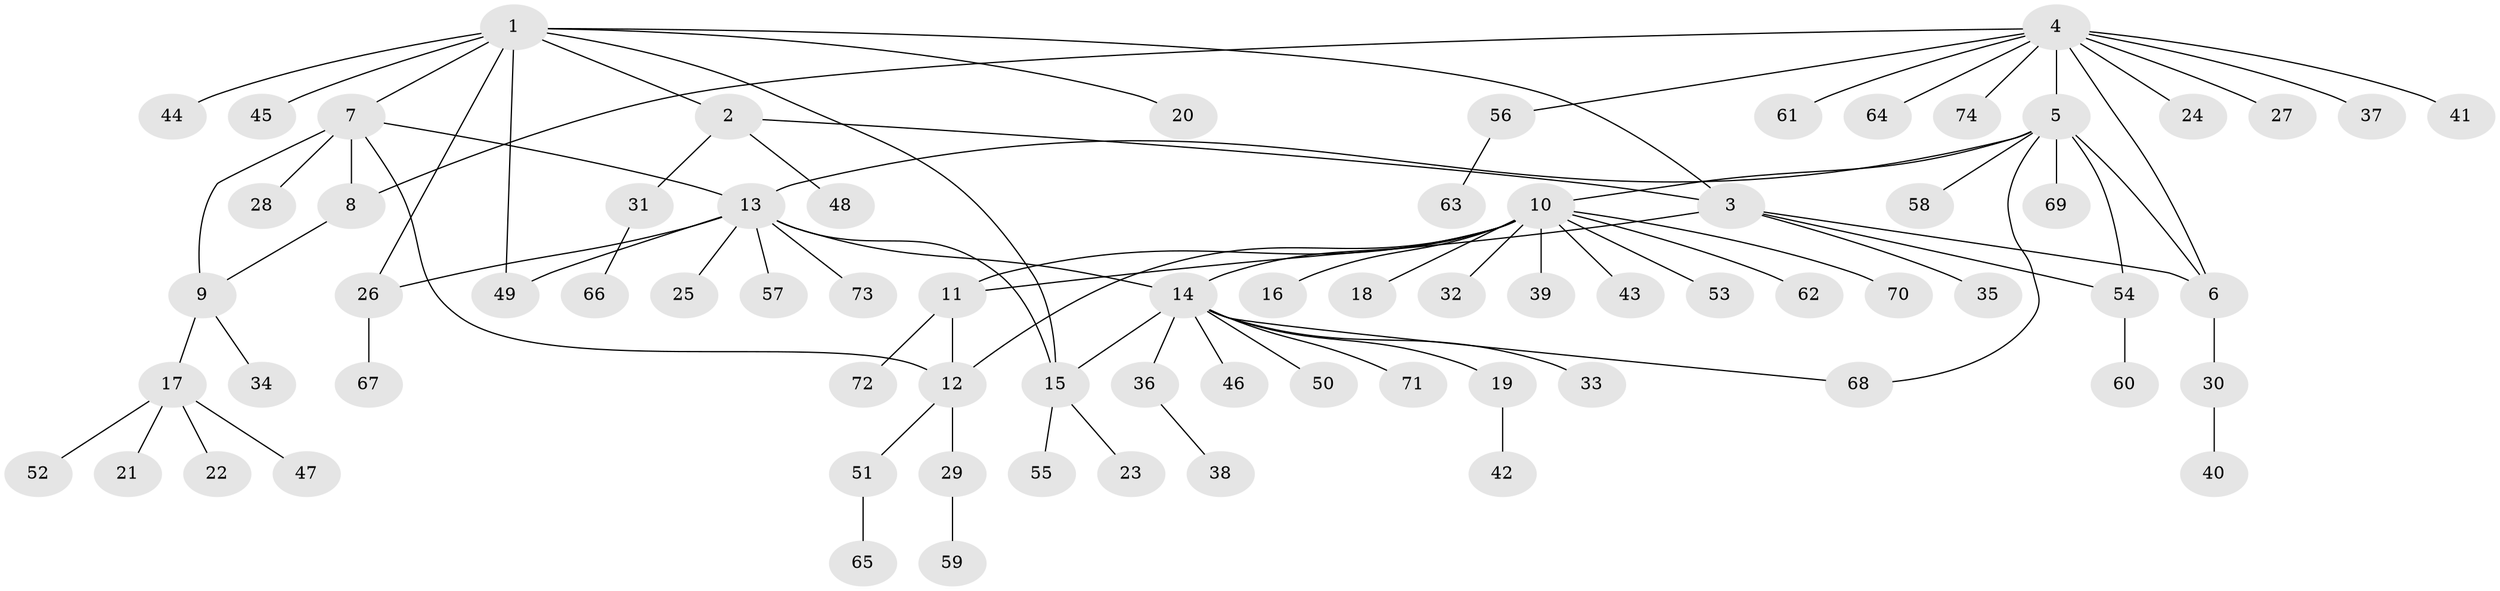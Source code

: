 // coarse degree distribution, {8: 0.03571428571428571, 4: 0.08928571428571429, 5: 0.05357142857142857, 10: 0.03571428571428571, 3: 0.03571428571428571, 11: 0.017857142857142856, 9: 0.017857142857142856, 1: 0.6964285714285714, 2: 0.017857142857142856}
// Generated by graph-tools (version 1.1) at 2025/42/03/06/25 10:42:07]
// undirected, 74 vertices, 88 edges
graph export_dot {
graph [start="1"]
  node [color=gray90,style=filled];
  1;
  2;
  3;
  4;
  5;
  6;
  7;
  8;
  9;
  10;
  11;
  12;
  13;
  14;
  15;
  16;
  17;
  18;
  19;
  20;
  21;
  22;
  23;
  24;
  25;
  26;
  27;
  28;
  29;
  30;
  31;
  32;
  33;
  34;
  35;
  36;
  37;
  38;
  39;
  40;
  41;
  42;
  43;
  44;
  45;
  46;
  47;
  48;
  49;
  50;
  51;
  52;
  53;
  54;
  55;
  56;
  57;
  58;
  59;
  60;
  61;
  62;
  63;
  64;
  65;
  66;
  67;
  68;
  69;
  70;
  71;
  72;
  73;
  74;
  1 -- 2;
  1 -- 3;
  1 -- 7;
  1 -- 15;
  1 -- 20;
  1 -- 26;
  1 -- 44;
  1 -- 45;
  1 -- 49;
  2 -- 3;
  2 -- 31;
  2 -- 48;
  3 -- 6;
  3 -- 11;
  3 -- 35;
  3 -- 54;
  4 -- 5;
  4 -- 6;
  4 -- 8;
  4 -- 24;
  4 -- 27;
  4 -- 37;
  4 -- 41;
  4 -- 56;
  4 -- 61;
  4 -- 64;
  4 -- 74;
  5 -- 6;
  5 -- 10;
  5 -- 13;
  5 -- 54;
  5 -- 58;
  5 -- 68;
  5 -- 69;
  6 -- 30;
  7 -- 8;
  7 -- 9;
  7 -- 12;
  7 -- 13;
  7 -- 28;
  8 -- 9;
  9 -- 17;
  9 -- 34;
  10 -- 11;
  10 -- 12;
  10 -- 14;
  10 -- 16;
  10 -- 18;
  10 -- 32;
  10 -- 39;
  10 -- 43;
  10 -- 53;
  10 -- 62;
  10 -- 70;
  11 -- 12;
  11 -- 72;
  12 -- 29;
  12 -- 51;
  13 -- 14;
  13 -- 15;
  13 -- 25;
  13 -- 26;
  13 -- 49;
  13 -- 57;
  13 -- 73;
  14 -- 15;
  14 -- 19;
  14 -- 33;
  14 -- 36;
  14 -- 46;
  14 -- 50;
  14 -- 68;
  14 -- 71;
  15 -- 23;
  15 -- 55;
  17 -- 21;
  17 -- 22;
  17 -- 47;
  17 -- 52;
  19 -- 42;
  26 -- 67;
  29 -- 59;
  30 -- 40;
  31 -- 66;
  36 -- 38;
  51 -- 65;
  54 -- 60;
  56 -- 63;
}
